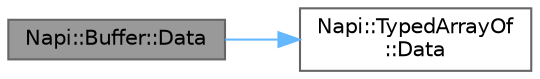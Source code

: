 digraph "Napi::Buffer::Data"
{
 // LATEX_PDF_SIZE
  bgcolor="transparent";
  edge [fontname=Helvetica,fontsize=10,labelfontname=Helvetica,labelfontsize=10];
  node [fontname=Helvetica,fontsize=10,shape=box,height=0.2,width=0.4];
  rankdir="LR";
  Node1 [id="Node000001",label="Napi::Buffer::Data",height=0.2,width=0.4,color="gray40", fillcolor="grey60", style="filled", fontcolor="black",tooltip=" "];
  Node1 -> Node2 [id="edge3_Node000001_Node000002",color="steelblue1",style="solid",tooltip=" "];
  Node2 [id="Node000002",label="Napi::TypedArrayOf\l::Data",height=0.2,width=0.4,color="grey40", fillcolor="white", style="filled",URL="$class_napi_1_1_typed_array_of.html#a0833ec706f0962434cc72349b0ebe443",tooltip=" "];
}
